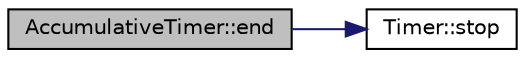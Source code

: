 digraph "AccumulativeTimer::end"
{
 // INTERACTIVE_SVG=YES
  edge [fontname="Helvetica",fontsize="10",labelfontname="Helvetica",labelfontsize="10"];
  node [fontname="Helvetica",fontsize="10",shape=record];
  rankdir="LR";
  Node1 [label="AccumulativeTimer::end",height=0.2,width=0.4,color="black", fillcolor="grey75", style="filled", fontcolor="black"];
  Node1 -> Node2 [color="midnightblue",fontsize="10",style="solid",fontname="Helvetica"];
  Node2 [label="Timer::stop",height=0.2,width=0.4,color="black", fillcolor="white", style="filled",URL="$d8/d08/class_timer.html#a63f0eb44b27402196590a03781515dba"];
}
